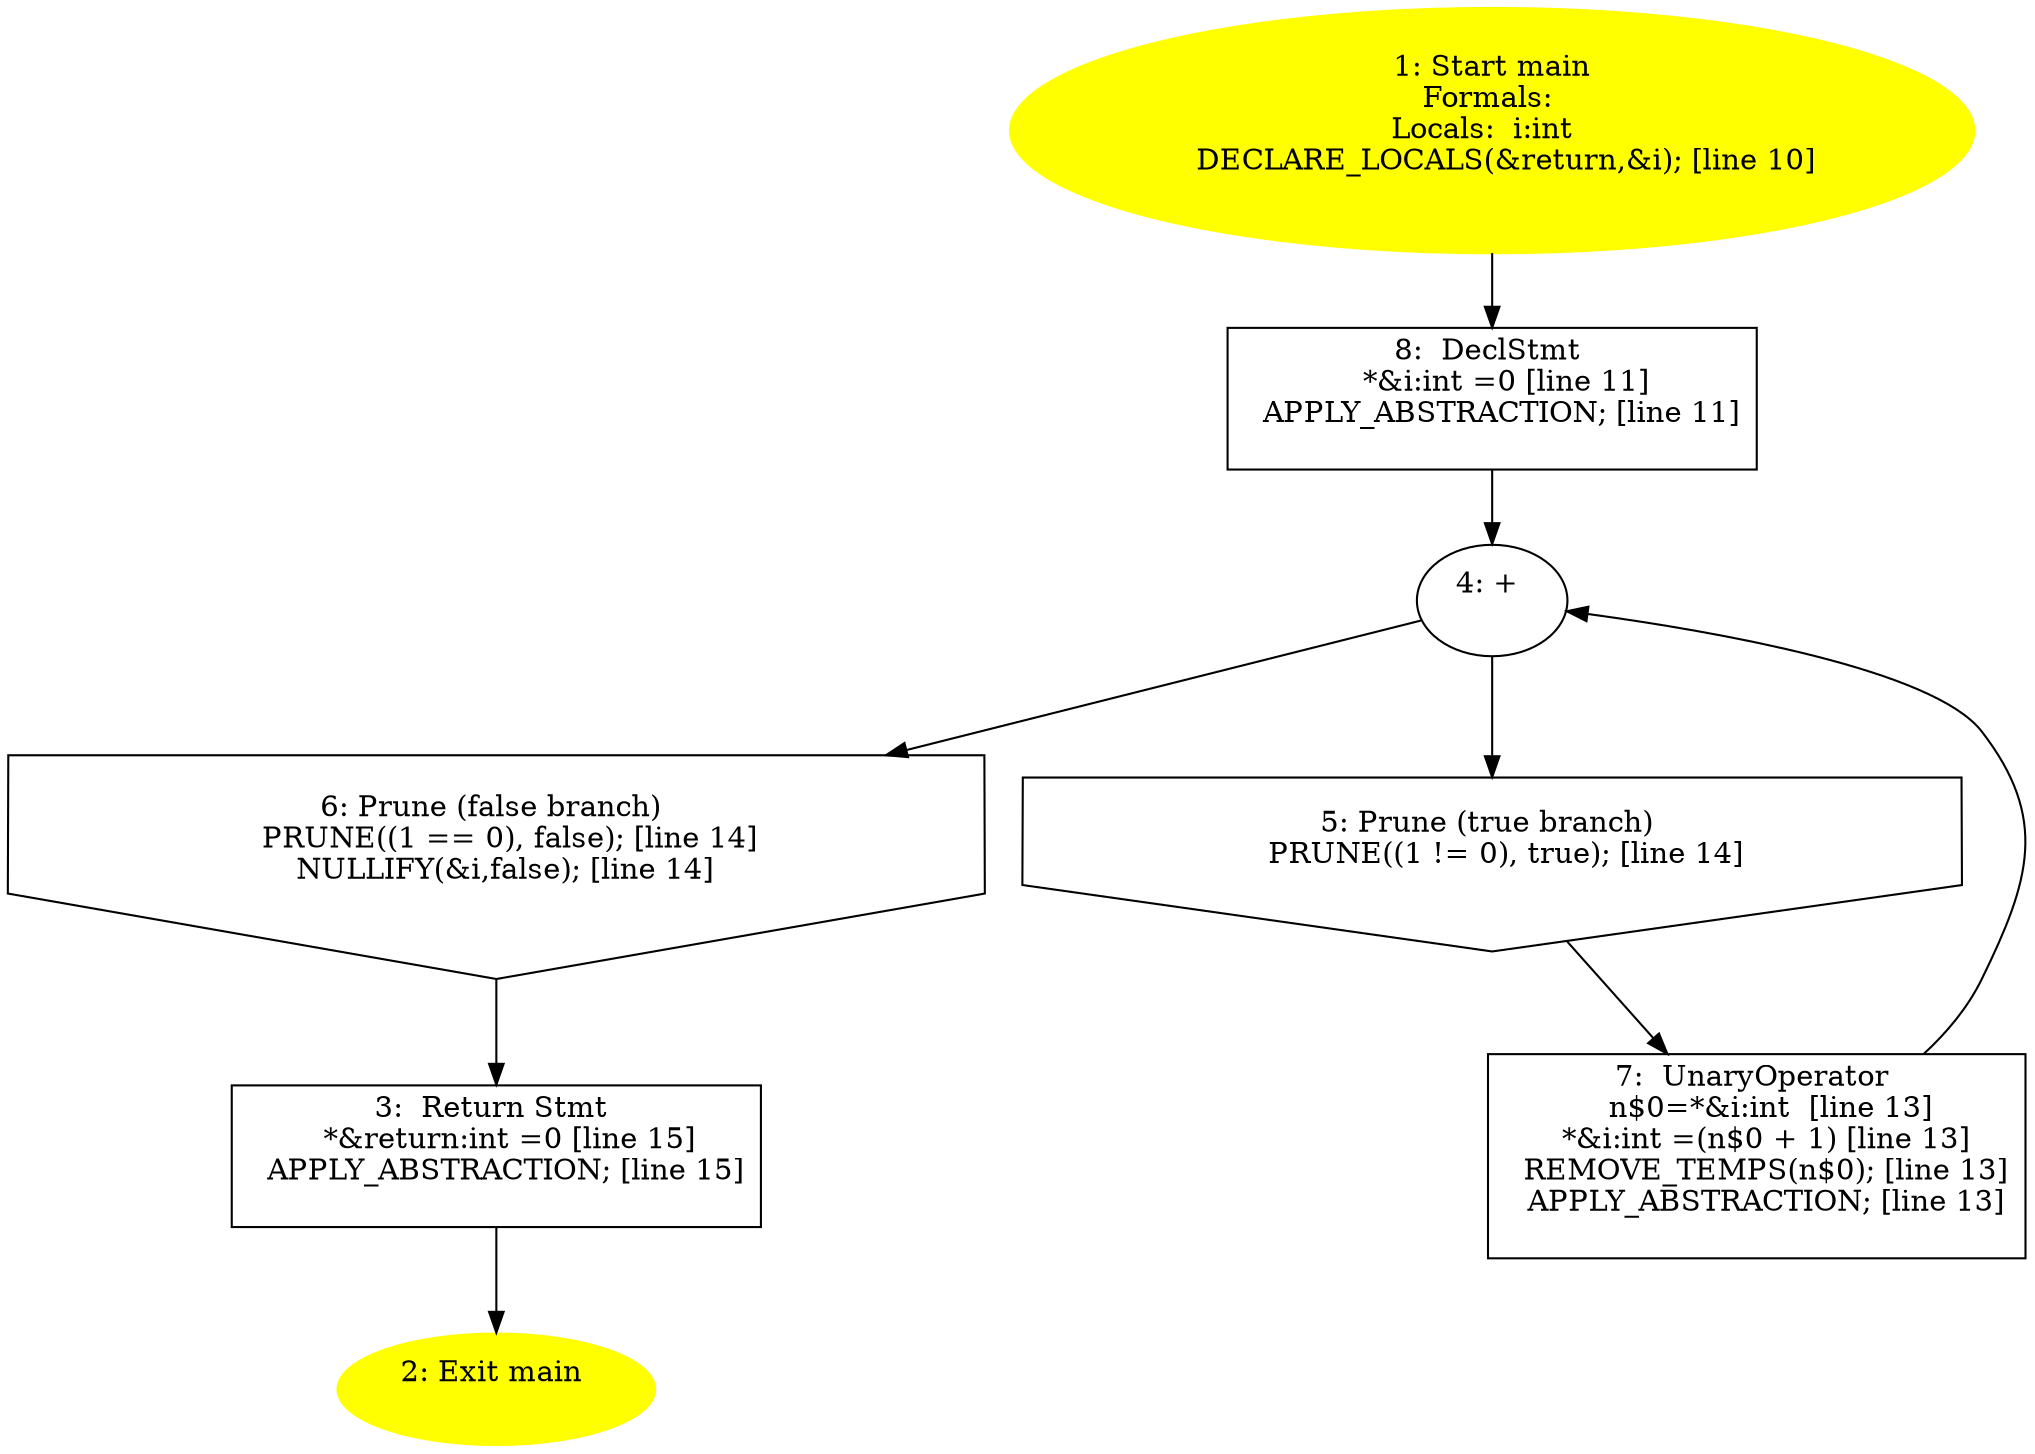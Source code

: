 digraph iCFG {
8 [label="8:  DeclStmt \n   *&i:int =0 [line 11]\n  APPLY_ABSTRACTION; [line 11]\n " shape="box"]
	

	 8 -> 4 ;
7 [label="7:  UnaryOperator \n   n$0=*&i:int  [line 13]\n  *&i:int =(n$0 + 1) [line 13]\n  REMOVE_TEMPS(n$0); [line 13]\n  APPLY_ABSTRACTION; [line 13]\n " shape="box"]
	

	 7 -> 4 ;
6 [label="6: Prune (false branch) \n   PRUNE((1 == 0), false); [line 14]\n  NULLIFY(&i,false); [line 14]\n " shape="invhouse"]
	

	 6 -> 3 ;
5 [label="5: Prune (true branch) \n   PRUNE((1 != 0), true); [line 14]\n " shape="invhouse"]
	

	 5 -> 7 ;
4 [label="4: + \n  " ]
	

	 4 -> 5 ;
	 4 -> 6 ;
3 [label="3:  Return Stmt \n   *&return:int =0 [line 15]\n  APPLY_ABSTRACTION; [line 15]\n " shape="box"]
	

	 3 -> 2 ;
2 [label="2: Exit main \n  " color=yellow style=filled]
	

1 [label="1: Start main\nFormals: \nLocals:  i:int  \n   DECLARE_LOCALS(&return,&i); [line 10]\n " color=yellow style=filled]
	

	 1 -> 8 ;
}
